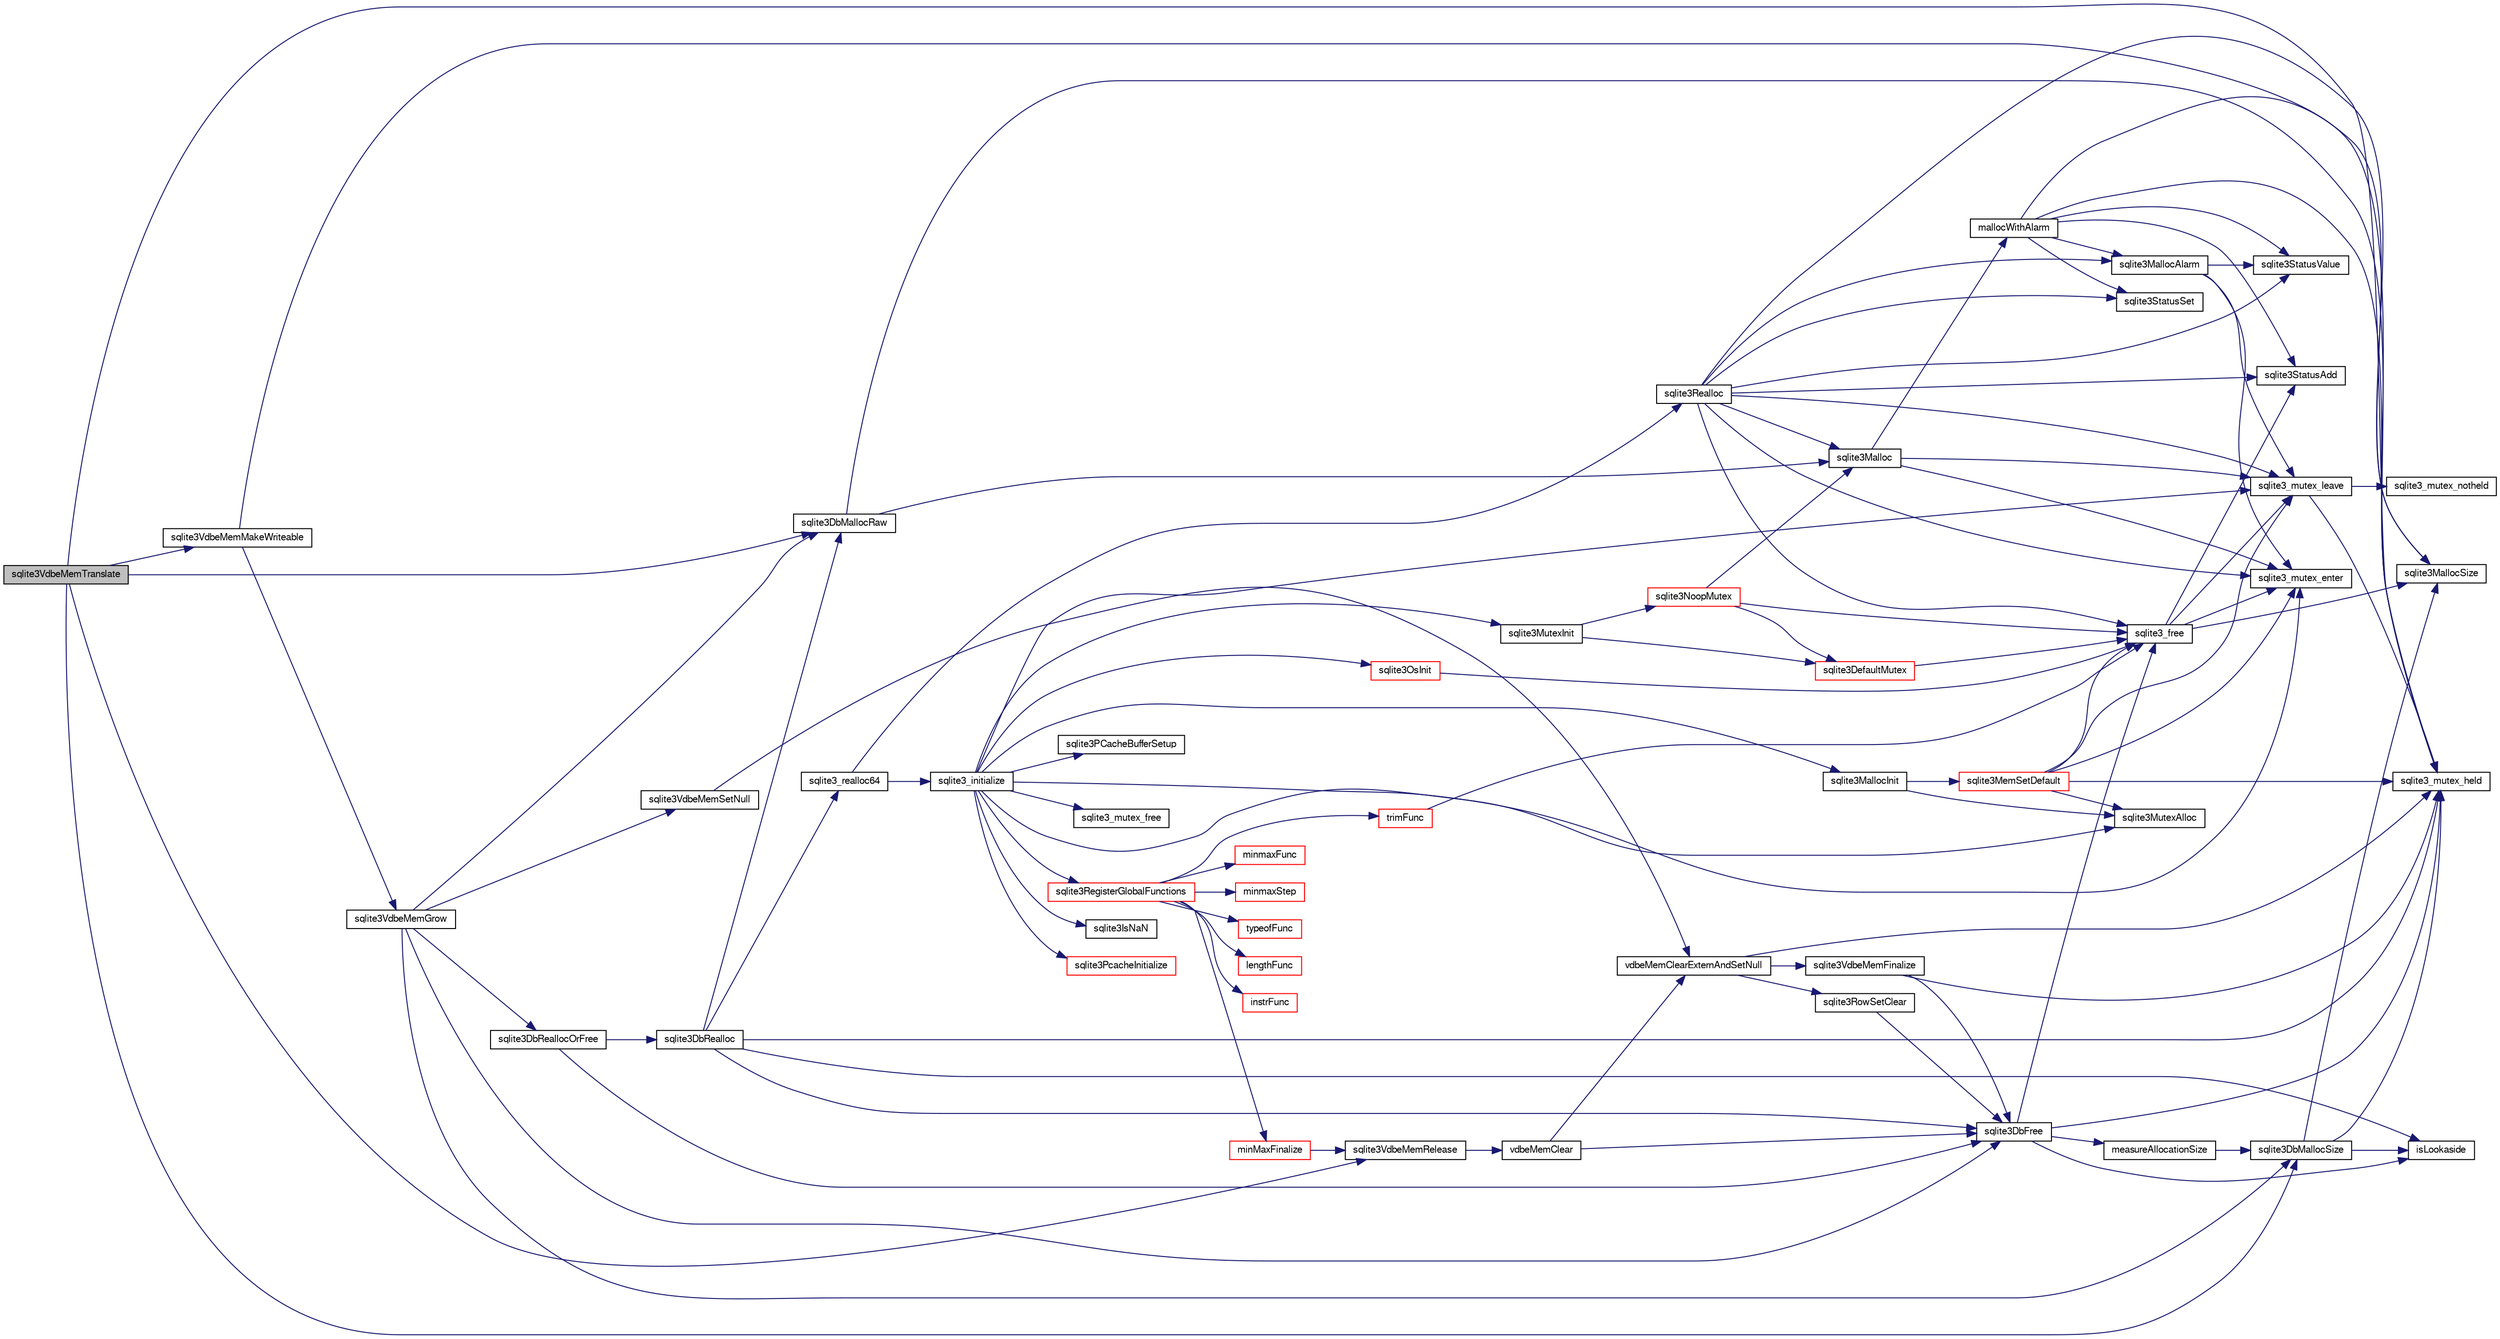 digraph "sqlite3VdbeMemTranslate"
{
  edge [fontname="FreeSans",fontsize="10",labelfontname="FreeSans",labelfontsize="10"];
  node [fontname="FreeSans",fontsize="10",shape=record];
  rankdir="LR";
  Node783228 [label="sqlite3VdbeMemTranslate",height=0.2,width=0.4,color="black", fillcolor="grey75", style="filled", fontcolor="black"];
  Node783228 -> Node783229 [color="midnightblue",fontsize="10",style="solid",fontname="FreeSans"];
  Node783229 [label="sqlite3_mutex_held",height=0.2,width=0.4,color="black", fillcolor="white", style="filled",URL="$sqlite3_8c.html#acf77da68932b6bc163c5e68547ecc3e7"];
  Node783228 -> Node783230 [color="midnightblue",fontsize="10",style="solid",fontname="FreeSans"];
  Node783230 [label="sqlite3VdbeMemMakeWriteable",height=0.2,width=0.4,color="black", fillcolor="white", style="filled",URL="$sqlite3_8c.html#afabdd8032205a36c69ad191c6bbb6a34"];
  Node783230 -> Node783229 [color="midnightblue",fontsize="10",style="solid",fontname="FreeSans"];
  Node783230 -> Node783231 [color="midnightblue",fontsize="10",style="solid",fontname="FreeSans"];
  Node783231 [label="sqlite3VdbeMemGrow",height=0.2,width=0.4,color="black", fillcolor="white", style="filled",URL="$sqlite3_8c.html#aba753c9690ae0ba31b5100945cf29447"];
  Node783231 -> Node783232 [color="midnightblue",fontsize="10",style="solid",fontname="FreeSans"];
  Node783232 [label="sqlite3DbMallocSize",height=0.2,width=0.4,color="black", fillcolor="white", style="filled",URL="$sqlite3_8c.html#aa397e5a8a03495203a0767abf0a71f86"];
  Node783232 -> Node783233 [color="midnightblue",fontsize="10",style="solid",fontname="FreeSans"];
  Node783233 [label="sqlite3MallocSize",height=0.2,width=0.4,color="black", fillcolor="white", style="filled",URL="$sqlite3_8c.html#acf5d2a5f35270bafb050bd2def576955"];
  Node783232 -> Node783229 [color="midnightblue",fontsize="10",style="solid",fontname="FreeSans"];
  Node783232 -> Node783234 [color="midnightblue",fontsize="10",style="solid",fontname="FreeSans"];
  Node783234 [label="isLookaside",height=0.2,width=0.4,color="black", fillcolor="white", style="filled",URL="$sqlite3_8c.html#a770fa05ff9717b75e16f4d968a77b897"];
  Node783231 -> Node783235 [color="midnightblue",fontsize="10",style="solid",fontname="FreeSans"];
  Node783235 [label="sqlite3DbReallocOrFree",height=0.2,width=0.4,color="black", fillcolor="white", style="filled",URL="$sqlite3_8c.html#a532a9fd62eeb46b61885a0fff075231c"];
  Node783235 -> Node783236 [color="midnightblue",fontsize="10",style="solid",fontname="FreeSans"];
  Node783236 [label="sqlite3DbRealloc",height=0.2,width=0.4,color="black", fillcolor="white", style="filled",URL="$sqlite3_8c.html#ae028f4902a9d29bcaf310ff289ee87dc"];
  Node783236 -> Node783229 [color="midnightblue",fontsize="10",style="solid",fontname="FreeSans"];
  Node783236 -> Node783237 [color="midnightblue",fontsize="10",style="solid",fontname="FreeSans"];
  Node783237 [label="sqlite3DbMallocRaw",height=0.2,width=0.4,color="black", fillcolor="white", style="filled",URL="$sqlite3_8c.html#abbe8be0cf7175e11ddc3e2218fad924e"];
  Node783237 -> Node783229 [color="midnightblue",fontsize="10",style="solid",fontname="FreeSans"];
  Node783237 -> Node783238 [color="midnightblue",fontsize="10",style="solid",fontname="FreeSans"];
  Node783238 [label="sqlite3Malloc",height=0.2,width=0.4,color="black", fillcolor="white", style="filled",URL="$sqlite3_8c.html#a361a2eaa846b1885f123abe46f5d8b2b"];
  Node783238 -> Node783239 [color="midnightblue",fontsize="10",style="solid",fontname="FreeSans"];
  Node783239 [label="sqlite3_mutex_enter",height=0.2,width=0.4,color="black", fillcolor="white", style="filled",URL="$sqlite3_8c.html#a1c12cde690bd89f104de5cbad12a6bf5"];
  Node783238 -> Node783240 [color="midnightblue",fontsize="10",style="solid",fontname="FreeSans"];
  Node783240 [label="mallocWithAlarm",height=0.2,width=0.4,color="black", fillcolor="white", style="filled",URL="$sqlite3_8c.html#ab070d5cf8e48ec8a6a43cf025d48598b"];
  Node783240 -> Node783229 [color="midnightblue",fontsize="10",style="solid",fontname="FreeSans"];
  Node783240 -> Node783241 [color="midnightblue",fontsize="10",style="solid",fontname="FreeSans"];
  Node783241 [label="sqlite3StatusSet",height=0.2,width=0.4,color="black", fillcolor="white", style="filled",URL="$sqlite3_8c.html#afec7586c01fcb5ea17dc9d7725a589d9"];
  Node783240 -> Node783242 [color="midnightblue",fontsize="10",style="solid",fontname="FreeSans"];
  Node783242 [label="sqlite3StatusValue",height=0.2,width=0.4,color="black", fillcolor="white", style="filled",URL="$sqlite3_8c.html#a30b8ac296c6e200c1fa57708d52c6ef6"];
  Node783240 -> Node783243 [color="midnightblue",fontsize="10",style="solid",fontname="FreeSans"];
  Node783243 [label="sqlite3MallocAlarm",height=0.2,width=0.4,color="black", fillcolor="white", style="filled",URL="$sqlite3_8c.html#ada66988e8471d1198f3219c062377508"];
  Node783243 -> Node783242 [color="midnightblue",fontsize="10",style="solid",fontname="FreeSans"];
  Node783243 -> Node783244 [color="midnightblue",fontsize="10",style="solid",fontname="FreeSans"];
  Node783244 [label="sqlite3_mutex_leave",height=0.2,width=0.4,color="black", fillcolor="white", style="filled",URL="$sqlite3_8c.html#a5838d235601dbd3c1fa993555c6bcc93"];
  Node783244 -> Node783229 [color="midnightblue",fontsize="10",style="solid",fontname="FreeSans"];
  Node783244 -> Node783245 [color="midnightblue",fontsize="10",style="solid",fontname="FreeSans"];
  Node783245 [label="sqlite3_mutex_notheld",height=0.2,width=0.4,color="black", fillcolor="white", style="filled",URL="$sqlite3_8c.html#a83967c837c1c000d3b5adcfaa688f5dc"];
  Node783243 -> Node783239 [color="midnightblue",fontsize="10",style="solid",fontname="FreeSans"];
  Node783240 -> Node783233 [color="midnightblue",fontsize="10",style="solid",fontname="FreeSans"];
  Node783240 -> Node783246 [color="midnightblue",fontsize="10",style="solid",fontname="FreeSans"];
  Node783246 [label="sqlite3StatusAdd",height=0.2,width=0.4,color="black", fillcolor="white", style="filled",URL="$sqlite3_8c.html#afa029f93586aeab4cc85360905dae9cd"];
  Node783238 -> Node783244 [color="midnightblue",fontsize="10",style="solid",fontname="FreeSans"];
  Node783236 -> Node783234 [color="midnightblue",fontsize="10",style="solid",fontname="FreeSans"];
  Node783236 -> Node783247 [color="midnightblue",fontsize="10",style="solid",fontname="FreeSans"];
  Node783247 [label="sqlite3DbFree",height=0.2,width=0.4,color="black", fillcolor="white", style="filled",URL="$sqlite3_8c.html#ac70ab821a6607b4a1b909582dc37a069"];
  Node783247 -> Node783229 [color="midnightblue",fontsize="10",style="solid",fontname="FreeSans"];
  Node783247 -> Node783248 [color="midnightblue",fontsize="10",style="solid",fontname="FreeSans"];
  Node783248 [label="measureAllocationSize",height=0.2,width=0.4,color="black", fillcolor="white", style="filled",URL="$sqlite3_8c.html#a45731e644a22fdb756e2b6337224217a"];
  Node783248 -> Node783232 [color="midnightblue",fontsize="10",style="solid",fontname="FreeSans"];
  Node783247 -> Node783234 [color="midnightblue",fontsize="10",style="solid",fontname="FreeSans"];
  Node783247 -> Node783249 [color="midnightblue",fontsize="10",style="solid",fontname="FreeSans"];
  Node783249 [label="sqlite3_free",height=0.2,width=0.4,color="black", fillcolor="white", style="filled",URL="$sqlite3_8c.html#a6552349e36a8a691af5487999ab09519"];
  Node783249 -> Node783239 [color="midnightblue",fontsize="10",style="solid",fontname="FreeSans"];
  Node783249 -> Node783246 [color="midnightblue",fontsize="10",style="solid",fontname="FreeSans"];
  Node783249 -> Node783233 [color="midnightblue",fontsize="10",style="solid",fontname="FreeSans"];
  Node783249 -> Node783244 [color="midnightblue",fontsize="10",style="solid",fontname="FreeSans"];
  Node783236 -> Node783250 [color="midnightblue",fontsize="10",style="solid",fontname="FreeSans"];
  Node783250 [label="sqlite3_realloc64",height=0.2,width=0.4,color="black", fillcolor="white", style="filled",URL="$sqlite3_8c.html#a3765a714077ee547e811034236dc9ecd"];
  Node783250 -> Node783251 [color="midnightblue",fontsize="10",style="solid",fontname="FreeSans"];
  Node783251 [label="sqlite3_initialize",height=0.2,width=0.4,color="black", fillcolor="white", style="filled",URL="$sqlite3_8c.html#ab0c0ee2d5d4cf8b28e9572296a8861df"];
  Node783251 -> Node783252 [color="midnightblue",fontsize="10",style="solid",fontname="FreeSans"];
  Node783252 [label="sqlite3MutexInit",height=0.2,width=0.4,color="black", fillcolor="white", style="filled",URL="$sqlite3_8c.html#a7906afcdd1cdb3d0007eb932398a1158"];
  Node783252 -> Node783253 [color="midnightblue",fontsize="10",style="solid",fontname="FreeSans"];
  Node783253 [label="sqlite3DefaultMutex",height=0.2,width=0.4,color="red", fillcolor="white", style="filled",URL="$sqlite3_8c.html#ac895a71e325f9b2f9b862f737c17aca8"];
  Node783253 -> Node783249 [color="midnightblue",fontsize="10",style="solid",fontname="FreeSans"];
  Node783252 -> Node783262 [color="midnightblue",fontsize="10",style="solid",fontname="FreeSans"];
  Node783262 [label="sqlite3NoopMutex",height=0.2,width=0.4,color="red", fillcolor="white", style="filled",URL="$sqlite3_8c.html#a09742cde9ef371d94f8201d2cdb543e4"];
  Node783262 -> Node783238 [color="midnightblue",fontsize="10",style="solid",fontname="FreeSans"];
  Node783262 -> Node783249 [color="midnightblue",fontsize="10",style="solid",fontname="FreeSans"];
  Node783262 -> Node783253 [color="midnightblue",fontsize="10",style="solid",fontname="FreeSans"];
  Node783251 -> Node783270 [color="midnightblue",fontsize="10",style="solid",fontname="FreeSans"];
  Node783270 [label="sqlite3MutexAlloc",height=0.2,width=0.4,color="black", fillcolor="white", style="filled",URL="$sqlite3_8c.html#a0e3f432ee581f6876b590e7ad7e84e19"];
  Node783251 -> Node783239 [color="midnightblue",fontsize="10",style="solid",fontname="FreeSans"];
  Node783251 -> Node783271 [color="midnightblue",fontsize="10",style="solid",fontname="FreeSans"];
  Node783271 [label="sqlite3MallocInit",height=0.2,width=0.4,color="black", fillcolor="white", style="filled",URL="$sqlite3_8c.html#a9e06f9e7cad0d83ce80ab493c9533552"];
  Node783271 -> Node783272 [color="midnightblue",fontsize="10",style="solid",fontname="FreeSans"];
  Node783272 [label="sqlite3MemSetDefault",height=0.2,width=0.4,color="red", fillcolor="white", style="filled",URL="$sqlite3_8c.html#a162fbfd727e92c5f8f72625b5ff62549"];
  Node783272 -> Node783270 [color="midnightblue",fontsize="10",style="solid",fontname="FreeSans"];
  Node783272 -> Node783239 [color="midnightblue",fontsize="10",style="solid",fontname="FreeSans"];
  Node783272 -> Node783244 [color="midnightblue",fontsize="10",style="solid",fontname="FreeSans"];
  Node783272 -> Node783229 [color="midnightblue",fontsize="10",style="solid",fontname="FreeSans"];
  Node783272 -> Node783249 [color="midnightblue",fontsize="10",style="solid",fontname="FreeSans"];
  Node783271 -> Node783270 [color="midnightblue",fontsize="10",style="solid",fontname="FreeSans"];
  Node783251 -> Node783244 [color="midnightblue",fontsize="10",style="solid",fontname="FreeSans"];
  Node783251 -> Node783349 [color="midnightblue",fontsize="10",style="solid",fontname="FreeSans"];
  Node783349 [label="sqlite3RegisterGlobalFunctions",height=0.2,width=0.4,color="red", fillcolor="white", style="filled",URL="$sqlite3_8c.html#a9f75bd111010f29e1b8d74344473c4ec"];
  Node783349 -> Node783350 [color="midnightblue",fontsize="10",style="solid",fontname="FreeSans"];
  Node783350 [label="trimFunc",height=0.2,width=0.4,color="red", fillcolor="white", style="filled",URL="$sqlite3_8c.html#afad56dbe7f08139a630156e644b14704"];
  Node783350 -> Node783249 [color="midnightblue",fontsize="10",style="solid",fontname="FreeSans"];
  Node783349 -> Node783369 [color="midnightblue",fontsize="10",style="solid",fontname="FreeSans"];
  Node783369 [label="minmaxFunc",height=0.2,width=0.4,color="red", fillcolor="white", style="filled",URL="$sqlite3_8c.html#a4d00f48b948fd73cb70bcfd1efc0bfb0"];
  Node783349 -> Node783378 [color="midnightblue",fontsize="10",style="solid",fontname="FreeSans"];
  Node783378 [label="minmaxStep",height=0.2,width=0.4,color="red", fillcolor="white", style="filled",URL="$sqlite3_8c.html#a5b4c0da0f3b61d7ff25ebd30aa22cca4"];
  Node783349 -> Node783382 [color="midnightblue",fontsize="10",style="solid",fontname="FreeSans"];
  Node783382 [label="minMaxFinalize",height=0.2,width=0.4,color="red", fillcolor="white", style="filled",URL="$sqlite3_8c.html#a0439dd90934a2dee93517c50884d5924"];
  Node783382 -> Node783362 [color="midnightblue",fontsize="10",style="solid",fontname="FreeSans"];
  Node783362 [label="sqlite3VdbeMemRelease",height=0.2,width=0.4,color="black", fillcolor="white", style="filled",URL="$sqlite3_8c.html#a90606361dbeba88159fd6ff03fcc10cc"];
  Node783362 -> Node783363 [color="midnightblue",fontsize="10",style="solid",fontname="FreeSans"];
  Node783363 [label="vdbeMemClear",height=0.2,width=0.4,color="black", fillcolor="white", style="filled",URL="$sqlite3_8c.html#a489eef6e55ad0dadf67578726b935d12"];
  Node783363 -> Node783359 [color="midnightblue",fontsize="10",style="solid",fontname="FreeSans"];
  Node783359 [label="vdbeMemClearExternAndSetNull",height=0.2,width=0.4,color="black", fillcolor="white", style="filled",URL="$sqlite3_8c.html#a29c41a360fb0e86b817777daf061230c"];
  Node783359 -> Node783229 [color="midnightblue",fontsize="10",style="solid",fontname="FreeSans"];
  Node783359 -> Node783360 [color="midnightblue",fontsize="10",style="solid",fontname="FreeSans"];
  Node783360 [label="sqlite3VdbeMemFinalize",height=0.2,width=0.4,color="black", fillcolor="white", style="filled",URL="$sqlite3_8c.html#a2568220f48ddef81b1c43e401042d9d2"];
  Node783360 -> Node783229 [color="midnightblue",fontsize="10",style="solid",fontname="FreeSans"];
  Node783360 -> Node783247 [color="midnightblue",fontsize="10",style="solid",fontname="FreeSans"];
  Node783359 -> Node783361 [color="midnightblue",fontsize="10",style="solid",fontname="FreeSans"];
  Node783361 [label="sqlite3RowSetClear",height=0.2,width=0.4,color="black", fillcolor="white", style="filled",URL="$sqlite3_8c.html#ae153de0cd969511a607e26deeca80342"];
  Node783361 -> Node783247 [color="midnightblue",fontsize="10",style="solid",fontname="FreeSans"];
  Node783363 -> Node783247 [color="midnightblue",fontsize="10",style="solid",fontname="FreeSans"];
  Node783349 -> Node783383 [color="midnightblue",fontsize="10",style="solid",fontname="FreeSans"];
  Node783383 [label="typeofFunc",height=0.2,width=0.4,color="red", fillcolor="white", style="filled",URL="$sqlite3_8c.html#aba6c564ff0d6b017de448469d0fb243f"];
  Node783349 -> Node783384 [color="midnightblue",fontsize="10",style="solid",fontname="FreeSans"];
  Node783384 [label="lengthFunc",height=0.2,width=0.4,color="red", fillcolor="white", style="filled",URL="$sqlite3_8c.html#affdabf006c37c26a1c3e325badb83546"];
  Node783349 -> Node783389 [color="midnightblue",fontsize="10",style="solid",fontname="FreeSans"];
  Node783389 [label="instrFunc",height=0.2,width=0.4,color="red", fillcolor="white", style="filled",URL="$sqlite3_8c.html#a8f86ca540b92ac28aaefaa126170cf8c"];
  Node783251 -> Node783503 [color="midnightblue",fontsize="10",style="solid",fontname="FreeSans"];
  Node783503 [label="sqlite3PcacheInitialize",height=0.2,width=0.4,color="red", fillcolor="white", style="filled",URL="$sqlite3_8c.html#a2902c61ddc88bea002c4d69fe4052b1f"];
  Node783251 -> Node783504 [color="midnightblue",fontsize="10",style="solid",fontname="FreeSans"];
  Node783504 [label="sqlite3OsInit",height=0.2,width=0.4,color="red", fillcolor="white", style="filled",URL="$sqlite3_8c.html#afeaa886fe1ca086a30fd278b1d069762"];
  Node783504 -> Node783249 [color="midnightblue",fontsize="10",style="solid",fontname="FreeSans"];
  Node783251 -> Node783508 [color="midnightblue",fontsize="10",style="solid",fontname="FreeSans"];
  Node783508 [label="sqlite3PCacheBufferSetup",height=0.2,width=0.4,color="black", fillcolor="white", style="filled",URL="$sqlite3_8c.html#ad18a1eebefdfbc4254f473f7b0101937"];
  Node783251 -> Node783509 [color="midnightblue",fontsize="10",style="solid",fontname="FreeSans"];
  Node783509 [label="sqlite3_mutex_free",height=0.2,width=0.4,color="black", fillcolor="white", style="filled",URL="$sqlite3_8c.html#a2db2e72e08f6873afa9c61b0ec726fec"];
  Node783251 -> Node783295 [color="midnightblue",fontsize="10",style="solid",fontname="FreeSans"];
  Node783295 [label="sqlite3IsNaN",height=0.2,width=0.4,color="black", fillcolor="white", style="filled",URL="$sqlite3_8c.html#aed4d78203877c3486765ccbc7feebb50"];
  Node783250 -> Node783284 [color="midnightblue",fontsize="10",style="solid",fontname="FreeSans"];
  Node783284 [label="sqlite3Realloc",height=0.2,width=0.4,color="black", fillcolor="white", style="filled",URL="$sqlite3_8c.html#ad53aefdfc088f622e23ffe838201fe22"];
  Node783284 -> Node783238 [color="midnightblue",fontsize="10",style="solid",fontname="FreeSans"];
  Node783284 -> Node783249 [color="midnightblue",fontsize="10",style="solid",fontname="FreeSans"];
  Node783284 -> Node783233 [color="midnightblue",fontsize="10",style="solid",fontname="FreeSans"];
  Node783284 -> Node783239 [color="midnightblue",fontsize="10",style="solid",fontname="FreeSans"];
  Node783284 -> Node783241 [color="midnightblue",fontsize="10",style="solid",fontname="FreeSans"];
  Node783284 -> Node783242 [color="midnightblue",fontsize="10",style="solid",fontname="FreeSans"];
  Node783284 -> Node783243 [color="midnightblue",fontsize="10",style="solid",fontname="FreeSans"];
  Node783284 -> Node783246 [color="midnightblue",fontsize="10",style="solid",fontname="FreeSans"];
  Node783284 -> Node783244 [color="midnightblue",fontsize="10",style="solid",fontname="FreeSans"];
  Node783235 -> Node783247 [color="midnightblue",fontsize="10",style="solid",fontname="FreeSans"];
  Node783231 -> Node783247 [color="midnightblue",fontsize="10",style="solid",fontname="FreeSans"];
  Node783231 -> Node783237 [color="midnightblue",fontsize="10",style="solid",fontname="FreeSans"];
  Node783231 -> Node783358 [color="midnightblue",fontsize="10",style="solid",fontname="FreeSans"];
  Node783358 [label="sqlite3VdbeMemSetNull",height=0.2,width=0.4,color="black", fillcolor="white", style="filled",URL="$sqlite3_8c.html#ae01092c23aebaf8a3ebdf3954609b410"];
  Node783358 -> Node783359 [color="midnightblue",fontsize="10",style="solid",fontname="FreeSans"];
  Node783228 -> Node783237 [color="midnightblue",fontsize="10",style="solid",fontname="FreeSans"];
  Node783228 -> Node783362 [color="midnightblue",fontsize="10",style="solid",fontname="FreeSans"];
  Node783228 -> Node783232 [color="midnightblue",fontsize="10",style="solid",fontname="FreeSans"];
}
